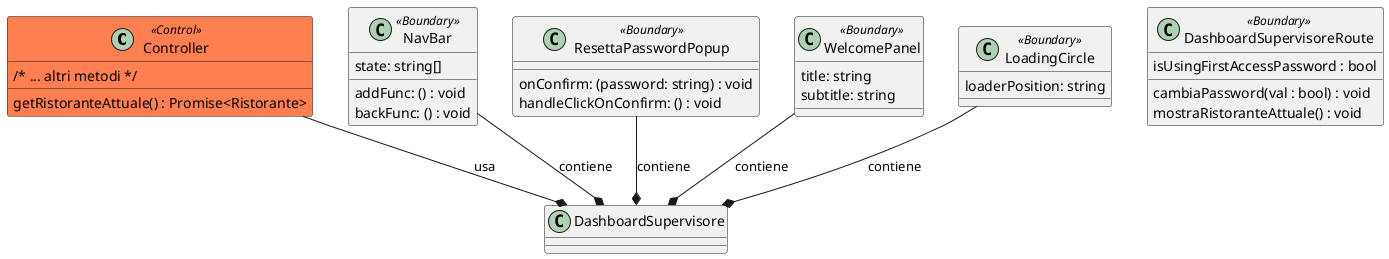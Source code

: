 @startuml


class Controller <<Control>> #coral{
/* ... altri metodi */
getRistoranteAttuale() : Promise<Ristorante>
}

class DashboardSupervisoreRoute <<Boundary>> {
isUsingFirstAccessPassword : bool
cambiaPassword(val : bool) : void
mostraRistoranteAttuale() : void
}


class NavBar <<Boundary>> {

	addFunc: () : void
	backFunc: () : void
	state: string[]
}

class ResettaPasswordPopup <<Boundary>> {

    onConfirm: (password: string) : void
    handleClickOnConfirm: () : void

}


class WelcomePanel <<Boundary>> {

    title: string
    subtitle: string

}

class LoadingCircle <<Boundary>> {

	loaderPosition: string

}



WelcomePanel--* DashboardSupervisore : contiene
NavBar --* DashboardSupervisore : contiene
LoadingCircle --* DashboardSupervisore : contiene
ResettaPasswordPopup --* DashboardSupervisore : contiene
Controller --* DashboardSupervisore : usa
@enduml